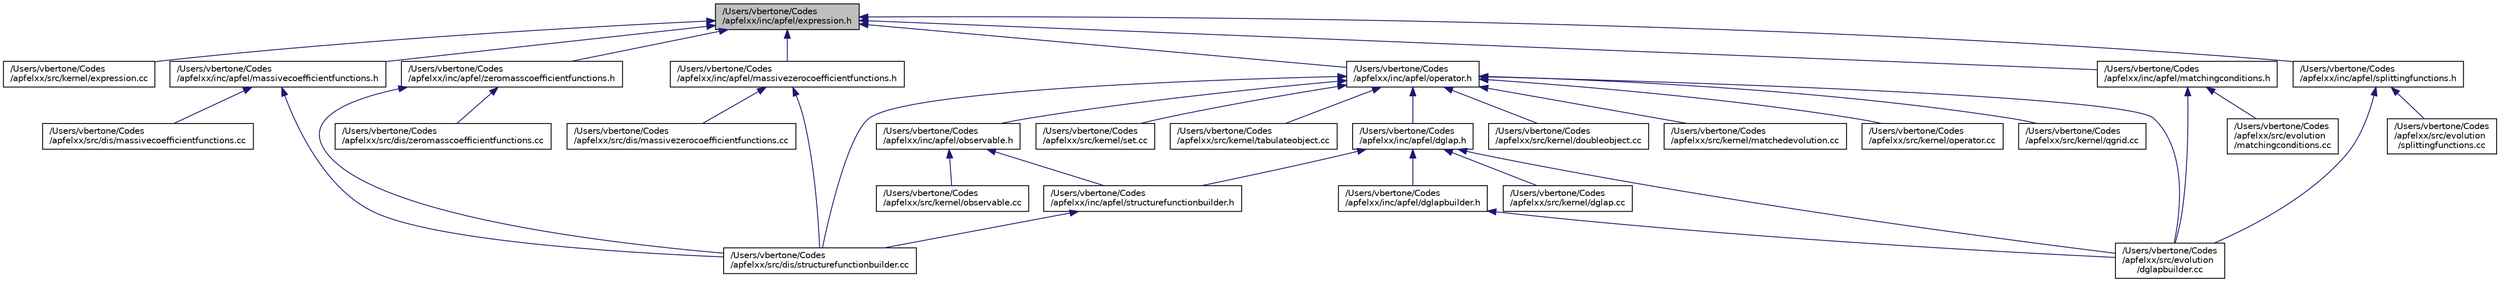 digraph "/Users/vbertone/Codes/apfelxx/inc/apfel/expression.h"
{
  edge [fontname="Helvetica",fontsize="10",labelfontname="Helvetica",labelfontsize="10"];
  node [fontname="Helvetica",fontsize="10",shape=record];
  Node1 [label="/Users/vbertone/Codes\l/apfelxx/inc/apfel/expression.h",height=0.2,width=0.4,color="black", fillcolor="grey75", style="filled", fontcolor="black"];
  Node1 -> Node2 [dir="back",color="midnightblue",fontsize="10",style="solid",fontname="Helvetica"];
  Node2 [label="/Users/vbertone/Codes\l/apfelxx/src/kernel/expression.cc",height=0.2,width=0.4,color="black", fillcolor="white", style="filled",URL="$a00041.html"];
  Node1 -> Node3 [dir="back",color="midnightblue",fontsize="10",style="solid",fontname="Helvetica"];
  Node3 [label="/Users/vbertone/Codes\l/apfelxx/inc/apfel/massivecoefficientfunctions.h",height=0.2,width=0.4,color="black", fillcolor="white", style="filled",URL="$a00131.html"];
  Node3 -> Node4 [dir="back",color="midnightblue",fontsize="10",style="solid",fontname="Helvetica"];
  Node4 [label="/Users/vbertone/Codes\l/apfelxx/src/dis/massivecoefficientfunctions.cc",height=0.2,width=0.4,color="black", fillcolor="white", style="filled",URL="$a00005.html"];
  Node3 -> Node5 [dir="back",color="midnightblue",fontsize="10",style="solid",fontname="Helvetica"];
  Node5 [label="/Users/vbertone/Codes\l/apfelxx/src/dis/structurefunctionbuilder.cc",height=0.2,width=0.4,color="black", fillcolor="white", style="filled",URL="$a00011.html"];
  Node1 -> Node6 [dir="back",color="midnightblue",fontsize="10",style="solid",fontname="Helvetica"];
  Node6 [label="/Users/vbertone/Codes\l/apfelxx/inc/apfel/massivezerocoefficientfunctions.h",height=0.2,width=0.4,color="black", fillcolor="white", style="filled",URL="$a00134.html"];
  Node6 -> Node7 [dir="back",color="midnightblue",fontsize="10",style="solid",fontname="Helvetica"];
  Node7 [label="/Users/vbertone/Codes\l/apfelxx/src/dis/massivezerocoefficientfunctions.cc",height=0.2,width=0.4,color="black", fillcolor="white", style="filled",URL="$a00008.html"];
  Node6 -> Node5 [dir="back",color="midnightblue",fontsize="10",style="solid",fontname="Helvetica"];
  Node1 -> Node8 [dir="back",color="midnightblue",fontsize="10",style="solid",fontname="Helvetica"];
  Node8 [label="/Users/vbertone/Codes\l/apfelxx/inc/apfel/matchingconditions.h",height=0.2,width=0.4,color="black", fillcolor="white", style="filled",URL="$a00143.html"];
  Node8 -> Node9 [dir="back",color="midnightblue",fontsize="10",style="solid",fontname="Helvetica"];
  Node9 [label="/Users/vbertone/Codes\l/apfelxx/src/evolution\l/dglapbuilder.cc",height=0.2,width=0.4,color="black", fillcolor="white", style="filled",URL="$a00020.html"];
  Node8 -> Node10 [dir="back",color="midnightblue",fontsize="10",style="solid",fontname="Helvetica"];
  Node10 [label="/Users/vbertone/Codes\l/apfelxx/src/evolution\l/matchingconditions.cc",height=0.2,width=0.4,color="black", fillcolor="white", style="filled",URL="$a00023.html"];
  Node1 -> Node11 [dir="back",color="midnightblue",fontsize="10",style="solid",fontname="Helvetica"];
  Node11 [label="/Users/vbertone/Codes\l/apfelxx/inc/apfel/operator.h",height=0.2,width=0.4,color="black", fillcolor="white", style="filled",URL="$a00155.html"];
  Node11 -> Node5 [dir="back",color="midnightblue",fontsize="10",style="solid",fontname="Helvetica"];
  Node11 -> Node9 [dir="back",color="midnightblue",fontsize="10",style="solid",fontname="Helvetica"];
  Node11 -> Node12 [dir="back",color="midnightblue",fontsize="10",style="solid",fontname="Helvetica"];
  Node12 [label="/Users/vbertone/Codes\l/apfelxx/src/kernel/doubleobject.cc",height=0.2,width=0.4,color="black", fillcolor="white", style="filled",URL="$a00038.html"];
  Node11 -> Node13 [dir="back",color="midnightblue",fontsize="10",style="solid",fontname="Helvetica"];
  Node13 [label="/Users/vbertone/Codes\l/apfelxx/src/kernel/matchedevolution.cc",height=0.2,width=0.4,color="black", fillcolor="white", style="filled",URL="$a00056.html"];
  Node11 -> Node14 [dir="back",color="midnightblue",fontsize="10",style="solid",fontname="Helvetica"];
  Node14 [label="/Users/vbertone/Codes\l/apfelxx/src/kernel/operator.cc",height=0.2,width=0.4,color="black", fillcolor="white", style="filled",URL="$a00065.html"];
  Node11 -> Node15 [dir="back",color="midnightblue",fontsize="10",style="solid",fontname="Helvetica"];
  Node15 [label="/Users/vbertone/Codes\l/apfelxx/src/kernel/qgrid.cc",height=0.2,width=0.4,color="black", fillcolor="white", style="filled",URL="$a00068.html"];
  Node11 -> Node16 [dir="back",color="midnightblue",fontsize="10",style="solid",fontname="Helvetica"];
  Node16 [label="/Users/vbertone/Codes\l/apfelxx/src/kernel/set.cc",height=0.2,width=0.4,color="black", fillcolor="white", style="filled",URL="$a00074.html"];
  Node11 -> Node17 [dir="back",color="midnightblue",fontsize="10",style="solid",fontname="Helvetica"];
  Node17 [label="/Users/vbertone/Codes\l/apfelxx/src/kernel/tabulateobject.cc",height=0.2,width=0.4,color="black", fillcolor="white", style="filled",URL="$a00083.html"];
  Node11 -> Node18 [dir="back",color="midnightblue",fontsize="10",style="solid",fontname="Helvetica"];
  Node18 [label="/Users/vbertone/Codes\l/apfelxx/inc/apfel/dglap.h",height=0.2,width=0.4,color="black", fillcolor="white", style="filled",URL="$a00098.html"];
  Node18 -> Node9 [dir="back",color="midnightblue",fontsize="10",style="solid",fontname="Helvetica"];
  Node18 -> Node19 [dir="back",color="midnightblue",fontsize="10",style="solid",fontname="Helvetica"];
  Node19 [label="/Users/vbertone/Codes\l/apfelxx/src/kernel/dglap.cc",height=0.2,width=0.4,color="black", fillcolor="white", style="filled",URL="$a00032.html"];
  Node18 -> Node20 [dir="back",color="midnightblue",fontsize="10",style="solid",fontname="Helvetica"];
  Node20 [label="/Users/vbertone/Codes\l/apfelxx/inc/apfel/dglapbuilder.h",height=0.2,width=0.4,color="black", fillcolor="white", style="filled",URL="$a00101.html"];
  Node20 -> Node9 [dir="back",color="midnightblue",fontsize="10",style="solid",fontname="Helvetica"];
  Node18 -> Node21 [dir="back",color="midnightblue",fontsize="10",style="solid",fontname="Helvetica"];
  Node21 [label="/Users/vbertone/Codes\l/apfelxx/inc/apfel/structurefunctionbuilder.h",height=0.2,width=0.4,color="black", fillcolor="white", style="filled",URL="$a00173.html"];
  Node21 -> Node5 [dir="back",color="midnightblue",fontsize="10",style="solid",fontname="Helvetica"];
  Node11 -> Node22 [dir="back",color="midnightblue",fontsize="10",style="solid",fontname="Helvetica"];
  Node22 [label="/Users/vbertone/Codes\l/apfelxx/inc/apfel/observable.h",height=0.2,width=0.4,color="black", fillcolor="white", style="filled",URL="$a00149.html"];
  Node22 -> Node23 [dir="back",color="midnightblue",fontsize="10",style="solid",fontname="Helvetica"];
  Node23 [label="/Users/vbertone/Codes\l/apfelxx/src/kernel/observable.cc",height=0.2,width=0.4,color="black", fillcolor="white", style="filled",URL="$a00062.html"];
  Node22 -> Node21 [dir="back",color="midnightblue",fontsize="10",style="solid",fontname="Helvetica"];
  Node1 -> Node24 [dir="back",color="midnightblue",fontsize="10",style="solid",fontname="Helvetica"];
  Node24 [label="/Users/vbertone/Codes\l/apfelxx/inc/apfel/splittingfunctions.h",height=0.2,width=0.4,color="black", fillcolor="white", style="filled",URL="$a00170.html"];
  Node24 -> Node9 [dir="back",color="midnightblue",fontsize="10",style="solid",fontname="Helvetica"];
  Node24 -> Node25 [dir="back",color="midnightblue",fontsize="10",style="solid",fontname="Helvetica"];
  Node25 [label="/Users/vbertone/Codes\l/apfelxx/src/evolution\l/splittingfunctions.cc",height=0.2,width=0.4,color="black", fillcolor="white", style="filled",URL="$a00026.html"];
  Node1 -> Node26 [dir="back",color="midnightblue",fontsize="10",style="solid",fontname="Helvetica"];
  Node26 [label="/Users/vbertone/Codes\l/apfelxx/inc/apfel/zeromasscoefficientfunctions.h",height=0.2,width=0.4,color="black", fillcolor="white", style="filled",URL="$a00191.html"];
  Node26 -> Node5 [dir="back",color="midnightblue",fontsize="10",style="solid",fontname="Helvetica"];
  Node26 -> Node27 [dir="back",color="midnightblue",fontsize="10",style="solid",fontname="Helvetica"];
  Node27 [label="/Users/vbertone/Codes\l/apfelxx/src/dis/zeromasscoefficientfunctions.cc",height=0.2,width=0.4,color="black", fillcolor="white", style="filled",URL="$a00014.html"];
}
